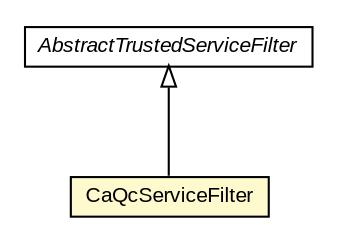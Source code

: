 #!/usr/local/bin/dot
#
# Class diagram 
# Generated by UMLGraph version R5_6-24-gf6e263 (http://www.umlgraph.org/)
#

digraph G {
	edge [fontname="arial",fontsize=10,labelfontname="arial",labelfontsize=10];
	node [fontname="arial",fontsize=10,shape=plaintext];
	nodesep=0.25;
	ranksep=0.5;
	// eu.europa.esig.dss.validation.process.qualification.trust.filter.CaQcServiceFilter
	c209617 [label=<<table title="eu.europa.esig.dss.validation.process.qualification.trust.filter.CaQcServiceFilter" border="0" cellborder="1" cellspacing="0" cellpadding="2" port="p" bgcolor="lemonChiffon" href="./CaQcServiceFilter.html">
		<tr><td><table border="0" cellspacing="0" cellpadding="1">
<tr><td align="center" balign="center"> CaQcServiceFilter </td></tr>
		</table></td></tr>
		</table>>, URL="./CaQcServiceFilter.html", fontname="arial", fontcolor="black", fontsize=10.0];
	// eu.europa.esig.dss.validation.process.qualification.trust.filter.AbstractTrustedServiceFilter
	c209618 [label=<<table title="eu.europa.esig.dss.validation.process.qualification.trust.filter.AbstractTrustedServiceFilter" border="0" cellborder="1" cellspacing="0" cellpadding="2" port="p" href="./AbstractTrustedServiceFilter.html">
		<tr><td><table border="0" cellspacing="0" cellpadding="1">
<tr><td align="center" balign="center"><font face="arial italic"> AbstractTrustedServiceFilter </font></td></tr>
		</table></td></tr>
		</table>>, URL="./AbstractTrustedServiceFilter.html", fontname="arial", fontcolor="black", fontsize=10.0];
	//eu.europa.esig.dss.validation.process.qualification.trust.filter.CaQcServiceFilter extends eu.europa.esig.dss.validation.process.qualification.trust.filter.AbstractTrustedServiceFilter
	c209618:p -> c209617:p [dir=back,arrowtail=empty];
}

